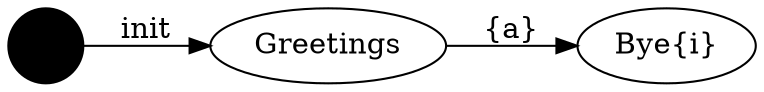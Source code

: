 digraph finite_state_machine {
	rankdir=LR;
	INIT_STATE [shape=circle label = "", style = filled, color = "black"];
		INIT_STATE -> Greetings [label="init"];
	Greetings [label="Greetings", shape = ellipse];
		Greetings -> Bye [label="{a}"];
	Bye [label="Bye{i}", shape = ellipse];
}
